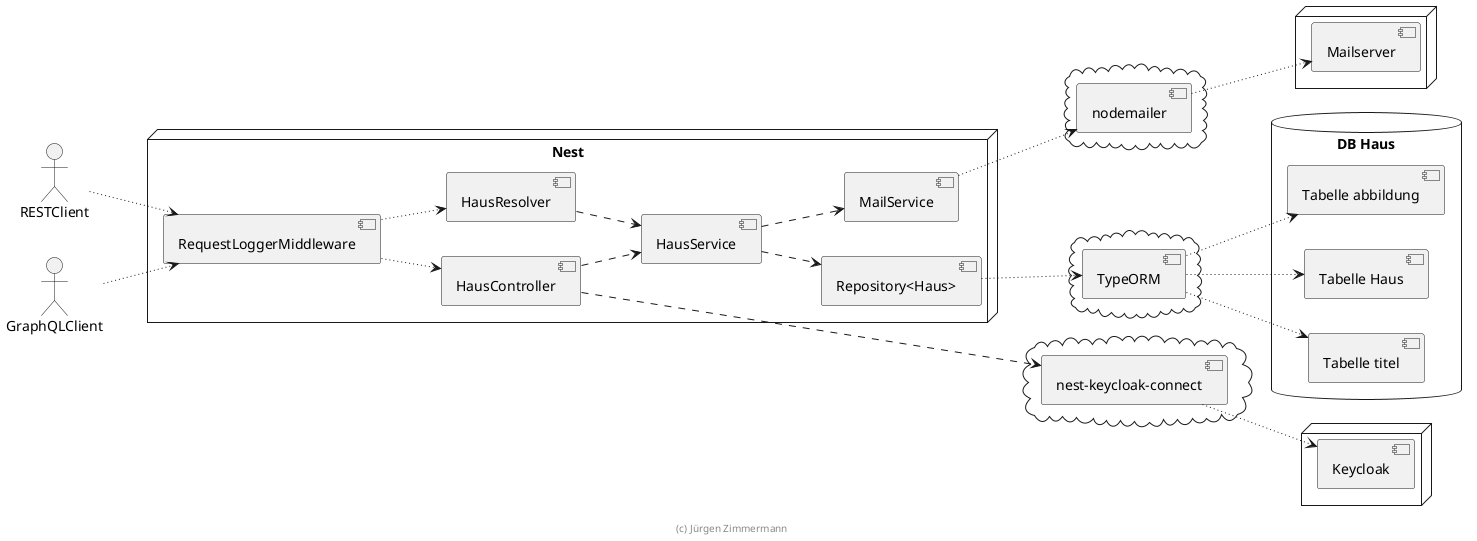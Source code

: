 ' Copyright (C) 2019 - present Juergen Zimmermann, Hochschule Karlsruhe
'
' This program is free software: you can redistribute it and/or modify
' it under the terms of the GNU General Public License as published by
' the Free Software Foundation, either version 3 of the License, or
' (at your option) any later version.
'
' This program is distributed in the hope that it will be useful,
' but WITHOUT ANY WARRANTY; without even the implied warranty of
' MERCHANTABILITY or FITNESS FOR A PARTICULAR PURPOSE.  See the
' GNU General Public License for more details.
'
' You should have received a copy of the GNU General Public License
' along with this program.  If not, see <https://www.gnu.org/licenses/>.

' Preview durch <Alt>d

@startuml Komponenten

left to right direction

actor RESTClient
actor GraphQLClient

node "Nest" {
  [RequestLoggerMiddleware]

  [HausController]
  [HausResolver]

  [HausService]

  [Repository<Haus>]

  [MailService]
}


cloud {
    [TypeORM]
}

cloud {
    [nest-keycloak-connect]
}

cloud {
    [nodemailer]
}

database "DB Haus" {
    [Tabelle Haus]
    [Tabelle titel]
    [Tabelle abbildung]
}

node {
    [Keycloak]
}

node {
    [Mailserver]
}

RESTClient ~~> [RequestLoggerMiddleware]
GraphQLClient ~~> [RequestLoggerMiddleware]

[RequestLoggerMiddleware] ~~> [HausController]
[RequestLoggerMiddleware] ~~> [HausResolver]

[HausController] ..> [HausService]
[HausResolver] ..> [HausService]
[HausService] ..> [Repository<Haus>]

[Repository<Haus>] ~~> [TypeORM]
[TypeORM] ~~> [Tabelle Haus]
[TypeORM] ~~> [Tabelle titel]
[TypeORM] ~~> [Tabelle abbildung]

[HausController] ..> [nest-keycloak-connect]
[nest-keycloak-connect] ~~> [Keycloak]

[HausService] ..> [MailService]
[MailService] ~~> [nodemailer]
[nodemailer] ~~> [Mailserver]

[MailService] ~[hidden]~> [nest-keycloak-connect]

footer (c) Jürgen Zimmermann

@enduml
